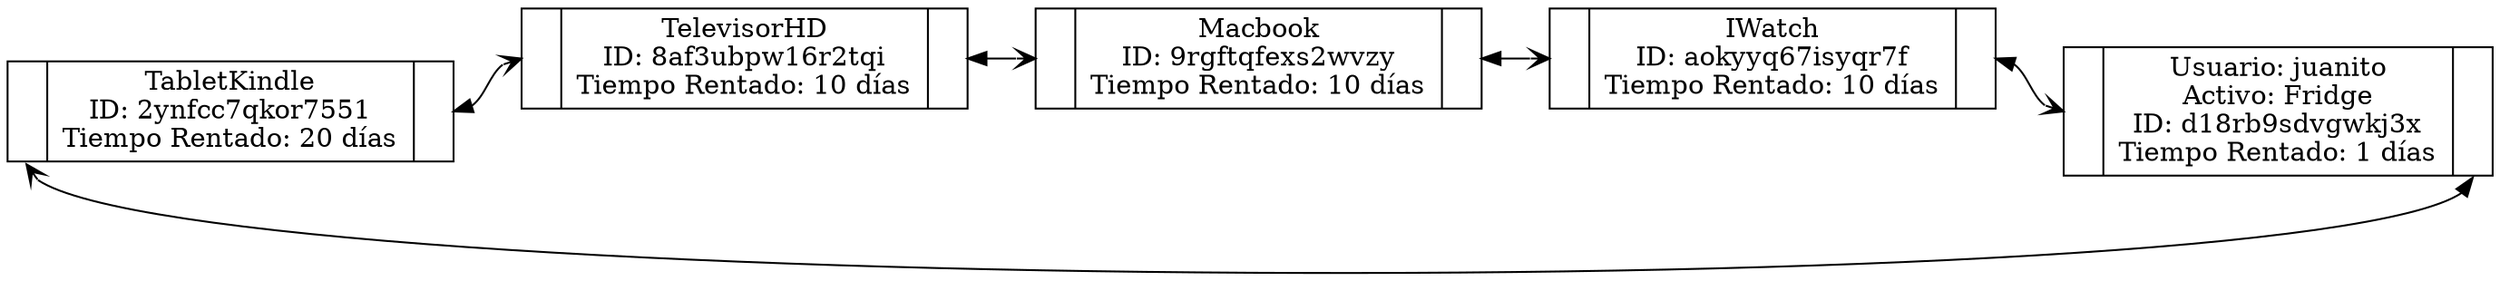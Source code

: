 digraph g{
rankdir=LR;
node [shape=record];
TabletKindle[label = "{<prev>|TabletKindle\nID: 2ynfcc7qkor7551\nTiempo Rentado: 20 días|<next>}"];
TelevisorHD[label = "{<prev>|TelevisorHD\nID: 8af3ubpw16r2tqi\nTiempo Rentado: 10 días|<next>}"];
Macbook[label = "{<prev>|Macbook\nID: 9rgftqfexs2wvzy\nTiempo Rentado: 10 días|<next>}"];
IWatch[label = "{<prev>|IWatch\nID: aokyyq67isyqr7f\nTiempo Rentado: 10 días|<next>}"];
Fridge[label = "{<prev>|Usuario: juanito\nActivo: Fridge\nID: d18rb9sdvgwkj3x\nTiempo Rentado: 1 días|<next>}"];
TabletKindle:next->TelevisorHD:prev [arrowhead=vee, dir=both, tailclip=false];
TelevisorHD:next->Macbook:prev [arrowhead=vee, dir=both, tailclip=false];
Macbook:next->IWatch:prev [arrowhead=vee, dir=both, tailclip=false];
IWatch:next->Fridge:prev [arrowhead=vee, dir=both, tailclip=false];
Fridge:next->TabletKindle:prev [arrowhead=vee, dir=both, tailclip=false];
}
